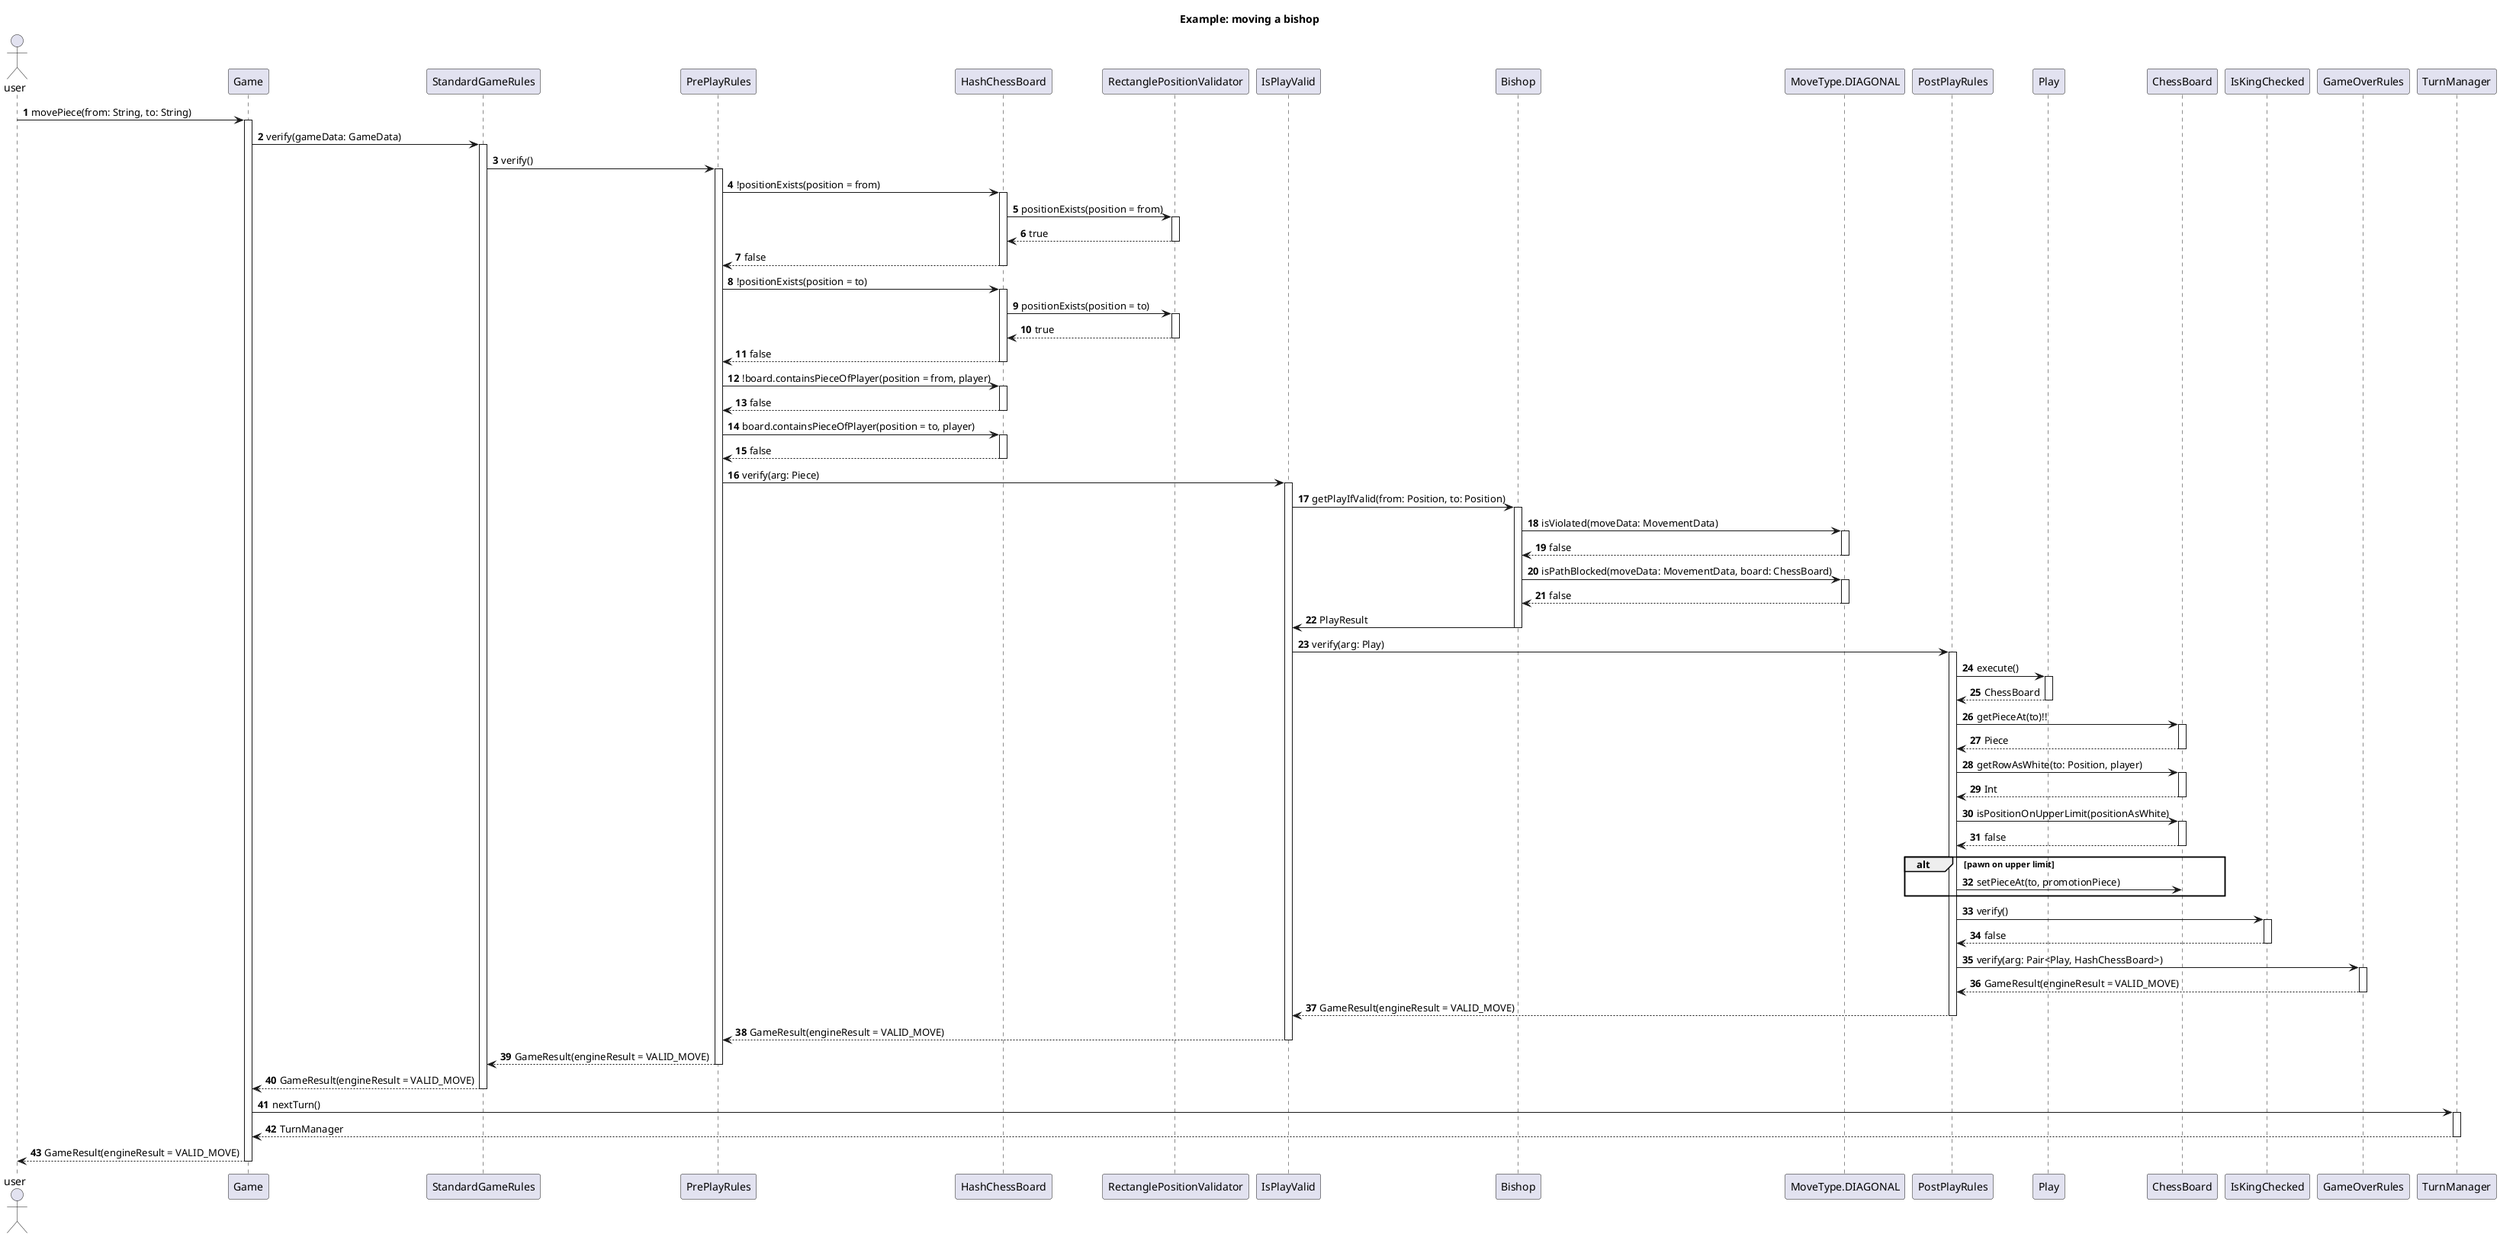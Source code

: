 @startuml
'https://plantuml.com/sequence-diagram

autonumber

title Example: moving a bishop

actor user

user -> Game: movePiece(from: String, to: String)
activate Game

Game -> StandardGameRules: verify(gameData: GameData)
activate StandardGameRules

'TODO: fail case of each rule
StandardGameRules -> PrePlayRules: verify()
activate PrePlayRules


PrePlayRules -> HashChessBoard: !positionExists(position = from)
activate HashChessBoard

HashChessBoard -> RectanglePositionValidator: positionExists(position = from)
activate RectanglePositionValidator
HashChessBoard <-- RectanglePositionValidator: true
deactivate RectanglePositionValidator

PrePlayRules <-- HashChessBoard: false
deactivate HashChessBoard

PrePlayRules -> HashChessBoard: !positionExists(position = to)
activate HashChessBoard
HashChessBoard -> RectanglePositionValidator: positionExists(position = to)
activate RectanglePositionValidator
HashChessBoard <-- RectanglePositionValidator: true
deactivate RectanglePositionValidator
PrePlayRules <-- HashChessBoard: false
deactivate HashChessBoard

PrePlayRules -> HashChessBoard: !board.containsPieceOfPlayer(position = from, player)
activate HashChessBoard
PrePlayRules <-- HashChessBoard: false
deactivate HashChessBoard

PrePlayRules -> HashChessBoard: board.containsPieceOfPlayer(position = to, player)
activate HashChessBoard
PrePlayRules <-- HashChessBoard: false
deactivate HashChessBoard


PrePlayRules -> IsPlayValid: verify(arg: Piece)
activate IsPlayValid

IsPlayValid -> Bishop: getPlayIfValid(from: Position, to: Position)
activate Bishop

Bishop -> MoveType.DIAGONAL: isViolated(moveData: MovementData)
activate MoveType.DIAGONAL
Bishop <-- MoveType.DIAGONAL: false
deactivate MoveType.DIAGONAL

Bishop -> MoveType.DIAGONAL: isPathBlocked(moveData: MovementData, board: ChessBoard)
activate MoveType.DIAGONAL
Bishop <-- MoveType.DIAGONAL: false
deactivate MoveType.DIAGONAL

IsPlayValid <- Bishop: PlayResult
deactivate Bishop


IsPlayValid -> PostPlayRules: verify(arg: Play)
activate PostPlayRules

PostPlayRules -> Play: execute()
activate Play
'TODO: execute() details

PostPlayRules <-- Play: ChessBoard
deactivate Play

PostPlayRules -> ChessBoard: getPieceAt(to)!!
activate ChessBoard
PostPlayRules <-- ChessBoard: Piece
deactivate ChessBoard

PostPlayRules -> ChessBoard: getRowAsWhite(to: Position, player)
activate ChessBoard
PostPlayRules <-- ChessBoard: Int
deactivate ChessBoard

PostPlayRules -> ChessBoard : isPositionOnUpperLimit(positionAsWhite)
activate ChessBoard
PostPlayRules <-- ChessBoard : false
deactivate ChessBoard

alt pawn on upper limit
    PostPlayRules -> ChessBoard: setPieceAt(to, promotionPiece)
end

PostPlayRules -> IsKingChecked: verify()
activate IsKingChecked
PostPlayRules <-- IsKingChecked: false
deactivate IsKingChecked


PostPlayRules -> GameOverRules: verify(arg: Pair<Play, HashChessBoard>)
activate GameOverRules

PostPlayRules <-- GameOverRules: GameResult(engineResult = VALID_MOVE)
deactivate GameOverRules

IsPlayValid <-- PostPlayRules: GameResult(engineResult = VALID_MOVE)
deactivate PostPlayRules

PrePlayRules <-- IsPlayValid: GameResult(engineResult = VALID_MOVE)
deactivate IsPlayValid

StandardGameRules <-- PrePlayRules: GameResult(engineResult = VALID_MOVE)
deactivate PrePlayRules

Game <-- StandardGameRules: GameResult(engineResult = VALID_MOVE)
deactivate StandardGameRules

Game -> TurnManager: nextTurn()
activate TurnManager

Game <-- TurnManager: TurnManager
deactivate TurnManager

user <-- Game: GameResult(engineResult = VALID_MOVE)
deactivate Game

@enduml